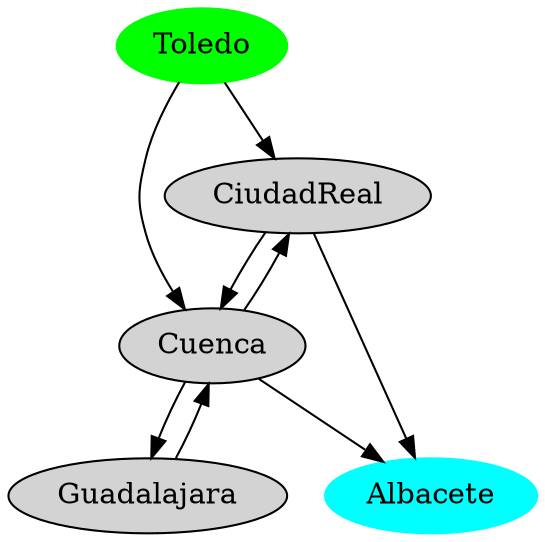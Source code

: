 strict digraph G {
  1 [ label="Toledo" color="green" style="filled" ];
  2 [ label="CiudadReal" color="" style="filled" ];
  3 [ label="Cuenca" color="" style="filled" ];
  4 [ label="Guadalajara" color="" style="filled" ];
  5 [ label="Albacete" color="cyan" style="filled" ];
  1 -> 2 [ label="" ];
  1 -> 3 [ label="" ];
  2 -> 5 [ label="" ];
  2 -> 3 [ label="" ];
  3 -> 2 [ label="" ];
  3 -> 5 [ label="" ];
  3 -> 4 [ label="" ];
  4 -> 3 [ label="" ];
}
